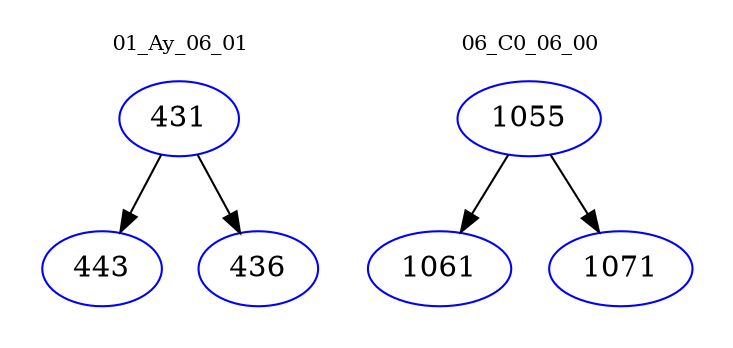 digraph{
subgraph cluster_0 {
color = white
label = "01_Ay_06_01";
fontsize=10;
T0_431 [label="431", color="blue"]
T0_431 -> T0_443 [color="black"]
T0_443 [label="443", color="blue"]
T0_431 -> T0_436 [color="black"]
T0_436 [label="436", color="blue"]
}
subgraph cluster_1 {
color = white
label = "06_C0_06_00";
fontsize=10;
T1_1055 [label="1055", color="blue"]
T1_1055 -> T1_1061 [color="black"]
T1_1061 [label="1061", color="blue"]
T1_1055 -> T1_1071 [color="black"]
T1_1071 [label="1071", color="blue"]
}
}

